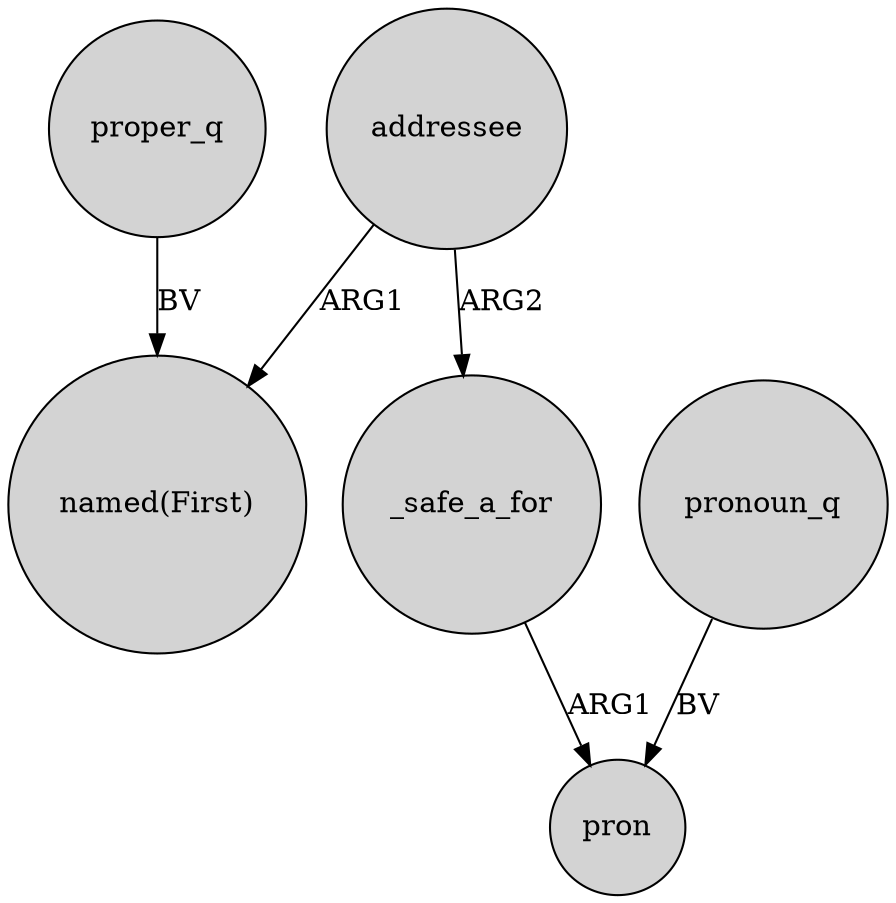 digraph {
	node [shape=circle style=filled]
	proper_q -> "named(First)" [label=BV]
	addressee -> "named(First)" [label=ARG1]
	addressee -> _safe_a_for [label=ARG2]
	_safe_a_for -> pron [label=ARG1]
	pronoun_q -> pron [label=BV]
}
